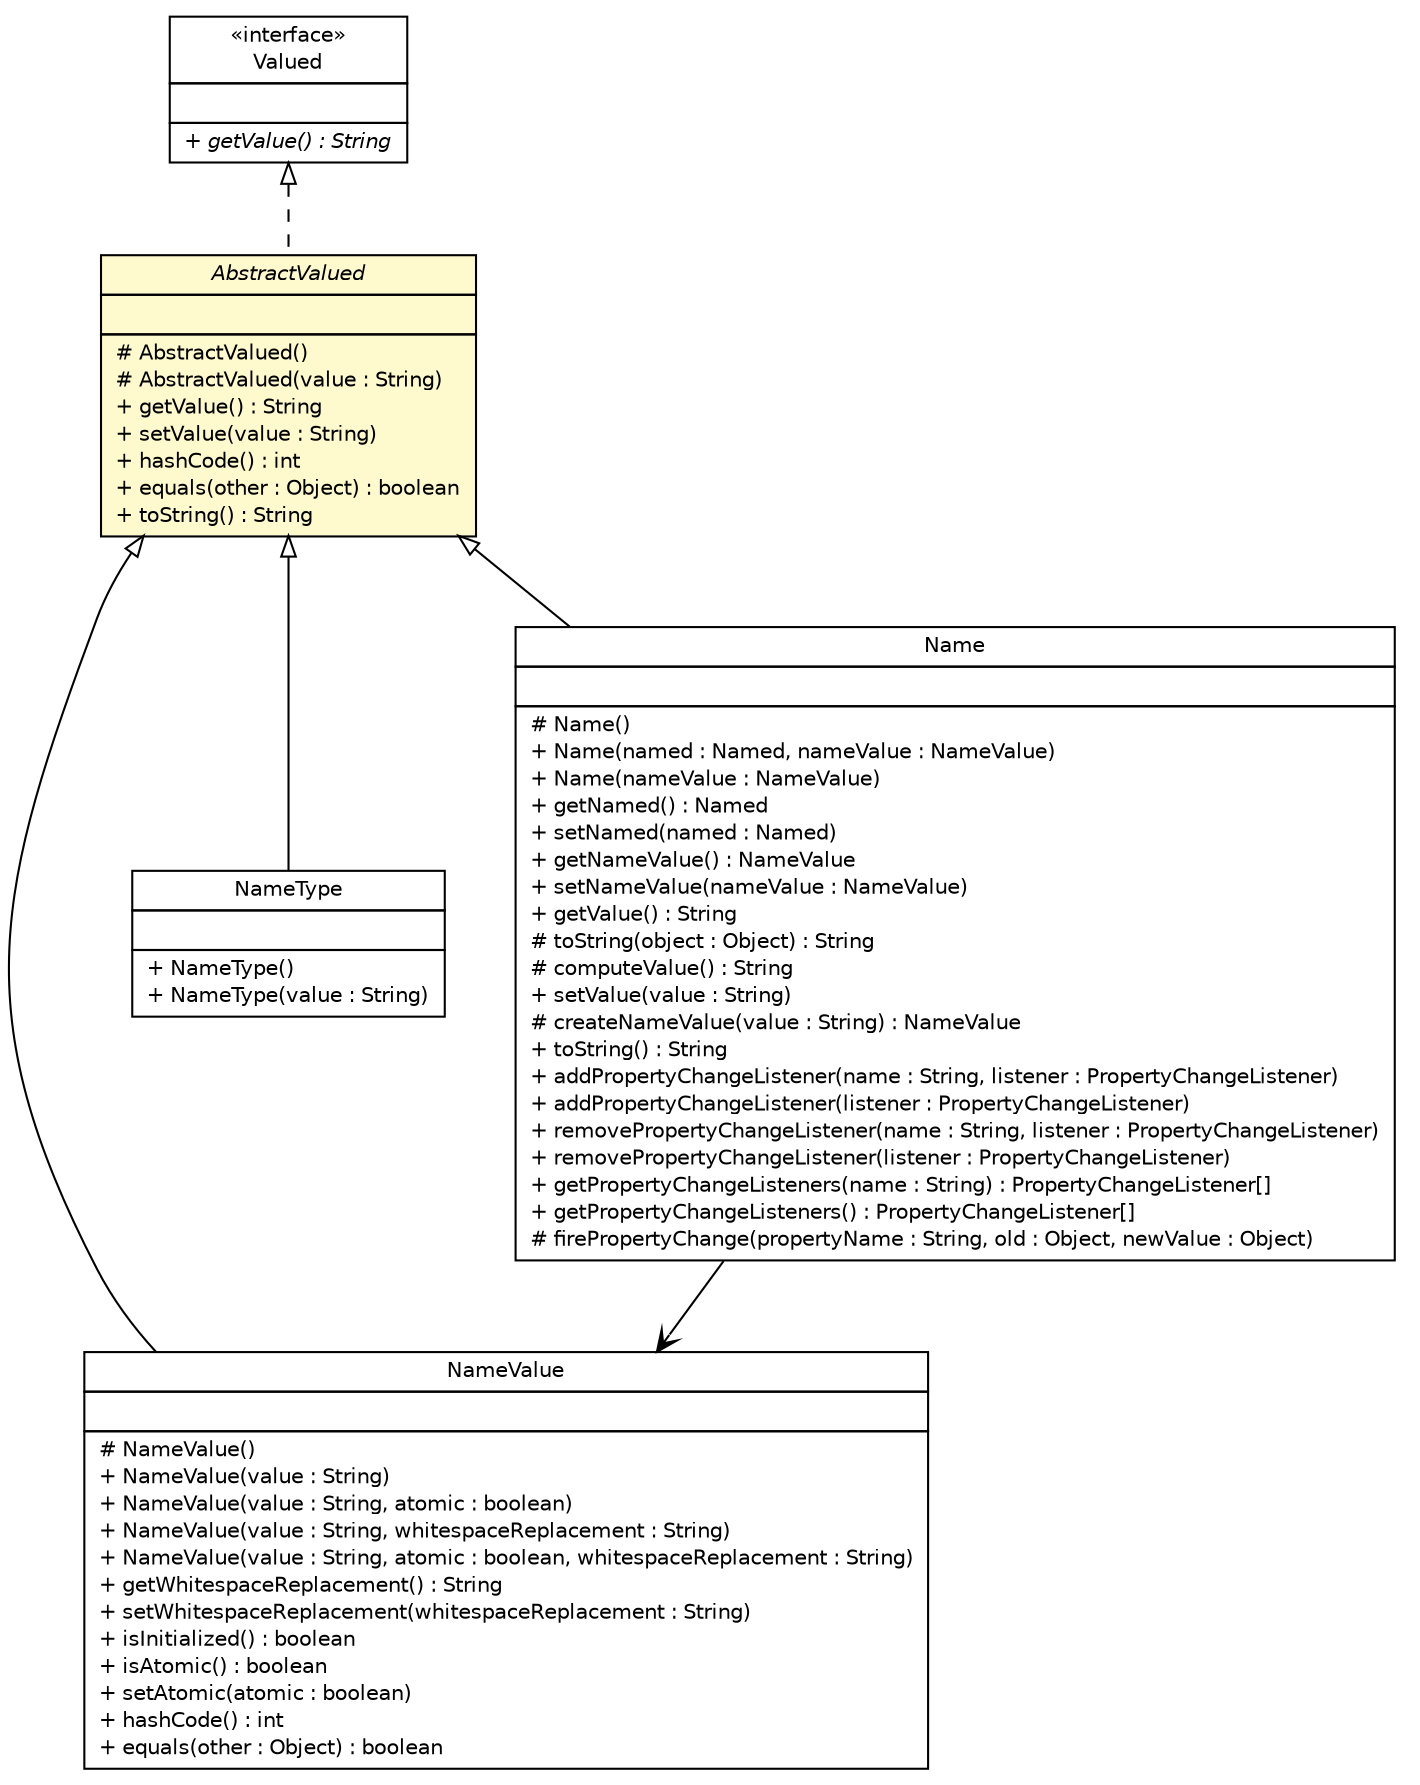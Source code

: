 #!/usr/local/bin/dot
#
# Class diagram 
# Generated by UMLGraph version R5_6-24-gf6e263 (http://www.umlgraph.org/)
#

digraph G {
	edge [fontname="Helvetica",fontsize=10,labelfontname="Helvetica",labelfontsize=10];
	node [fontname="Helvetica",fontsize=10,shape=plaintext];
	nodesep=0.25;
	ranksep=0.5;
	// com.edugility.nomen.Valued
	c44 [label=<<table title="com.edugility.nomen.Valued" border="0" cellborder="1" cellspacing="0" cellpadding="2" port="p" href="./Valued.html">
		<tr><td><table border="0" cellspacing="0" cellpadding="1">
<tr><td align="center" balign="center"> &#171;interface&#187; </td></tr>
<tr><td align="center" balign="center"> Valued </td></tr>
		</table></td></tr>
		<tr><td><table border="0" cellspacing="0" cellpadding="1">
<tr><td align="left" balign="left">  </td></tr>
		</table></td></tr>
		<tr><td><table border="0" cellspacing="0" cellpadding="1">
<tr><td align="left" balign="left"><font face="Helvetica-Oblique" point-size="10.0"> + getValue() : String </font></td></tr>
		</table></td></tr>
		</table>>, URL="./Valued.html", fontname="Helvetica", fontcolor="black", fontsize=10.0];
	// com.edugility.nomen.NameValue
	c45 [label=<<table title="com.edugility.nomen.NameValue" border="0" cellborder="1" cellspacing="0" cellpadding="2" port="p" href="./NameValue.html">
		<tr><td><table border="0" cellspacing="0" cellpadding="1">
<tr><td align="center" balign="center"> NameValue </td></tr>
		</table></td></tr>
		<tr><td><table border="0" cellspacing="0" cellpadding="1">
<tr><td align="left" balign="left">  </td></tr>
		</table></td></tr>
		<tr><td><table border="0" cellspacing="0" cellpadding="1">
<tr><td align="left" balign="left"> # NameValue() </td></tr>
<tr><td align="left" balign="left"> + NameValue(value : String) </td></tr>
<tr><td align="left" balign="left"> + NameValue(value : String, atomic : boolean) </td></tr>
<tr><td align="left" balign="left"> + NameValue(value : String, whitespaceReplacement : String) </td></tr>
<tr><td align="left" balign="left"> + NameValue(value : String, atomic : boolean, whitespaceReplacement : String) </td></tr>
<tr><td align="left" balign="left"> + getWhitespaceReplacement() : String </td></tr>
<tr><td align="left" balign="left"> + setWhitespaceReplacement(whitespaceReplacement : String) </td></tr>
<tr><td align="left" balign="left"> + isInitialized() : boolean </td></tr>
<tr><td align="left" balign="left"> + isAtomic() : boolean </td></tr>
<tr><td align="left" balign="left"> + setAtomic(atomic : boolean) </td></tr>
<tr><td align="left" balign="left"> + hashCode() : int </td></tr>
<tr><td align="left" balign="left"> + equals(other : Object) : boolean </td></tr>
		</table></td></tr>
		</table>>, URL="./NameValue.html", fontname="Helvetica", fontcolor="black", fontsize=10.0];
	// com.edugility.nomen.NameType
	c46 [label=<<table title="com.edugility.nomen.NameType" border="0" cellborder="1" cellspacing="0" cellpadding="2" port="p" href="./NameType.html">
		<tr><td><table border="0" cellspacing="0" cellpadding="1">
<tr><td align="center" balign="center"> NameType </td></tr>
		</table></td></tr>
		<tr><td><table border="0" cellspacing="0" cellpadding="1">
<tr><td align="left" balign="left">  </td></tr>
		</table></td></tr>
		<tr><td><table border="0" cellspacing="0" cellpadding="1">
<tr><td align="left" balign="left"> + NameType() </td></tr>
<tr><td align="left" balign="left"> + NameType(value : String) </td></tr>
		</table></td></tr>
		</table>>, URL="./NameType.html", fontname="Helvetica", fontcolor="black", fontsize=10.0];
	// com.edugility.nomen.Name
	c48 [label=<<table title="com.edugility.nomen.Name" border="0" cellborder="1" cellspacing="0" cellpadding="2" port="p" href="./Name.html">
		<tr><td><table border="0" cellspacing="0" cellpadding="1">
<tr><td align="center" balign="center"> Name </td></tr>
		</table></td></tr>
		<tr><td><table border="0" cellspacing="0" cellpadding="1">
<tr><td align="left" balign="left">  </td></tr>
		</table></td></tr>
		<tr><td><table border="0" cellspacing="0" cellpadding="1">
<tr><td align="left" balign="left"> # Name() </td></tr>
<tr><td align="left" balign="left"> + Name(named : Named, nameValue : NameValue) </td></tr>
<tr><td align="left" balign="left"> + Name(nameValue : NameValue) </td></tr>
<tr><td align="left" balign="left"> + getNamed() : Named </td></tr>
<tr><td align="left" balign="left"> + setNamed(named : Named) </td></tr>
<tr><td align="left" balign="left"> + getNameValue() : NameValue </td></tr>
<tr><td align="left" balign="left"> + setNameValue(nameValue : NameValue) </td></tr>
<tr><td align="left" balign="left"> + getValue() : String </td></tr>
<tr><td align="left" balign="left"> # toString(object : Object) : String </td></tr>
<tr><td align="left" balign="left"> # computeValue() : String </td></tr>
<tr><td align="left" balign="left"> + setValue(value : String) </td></tr>
<tr><td align="left" balign="left"> # createNameValue(value : String) : NameValue </td></tr>
<tr><td align="left" balign="left"> + toString() : String </td></tr>
<tr><td align="left" balign="left"> + addPropertyChangeListener(name : String, listener : PropertyChangeListener) </td></tr>
<tr><td align="left" balign="left"> + addPropertyChangeListener(listener : PropertyChangeListener) </td></tr>
<tr><td align="left" balign="left"> + removePropertyChangeListener(name : String, listener : PropertyChangeListener) </td></tr>
<tr><td align="left" balign="left"> + removePropertyChangeListener(listener : PropertyChangeListener) </td></tr>
<tr><td align="left" balign="left"> + getPropertyChangeListeners(name : String) : PropertyChangeListener[] </td></tr>
<tr><td align="left" balign="left"> + getPropertyChangeListeners() : PropertyChangeListener[] </td></tr>
<tr><td align="left" balign="left"> # firePropertyChange(propertyName : String, old : Object, newValue : Object) </td></tr>
		</table></td></tr>
		</table>>, URL="./Name.html", fontname="Helvetica", fontcolor="black", fontsize=10.0];
	// com.edugility.nomen.AbstractValued
	c49 [label=<<table title="com.edugility.nomen.AbstractValued" border="0" cellborder="1" cellspacing="0" cellpadding="2" port="p" bgcolor="lemonChiffon" href="./AbstractValued.html">
		<tr><td><table border="0" cellspacing="0" cellpadding="1">
<tr><td align="center" balign="center"><font face="Helvetica-Oblique"> AbstractValued </font></td></tr>
		</table></td></tr>
		<tr><td><table border="0" cellspacing="0" cellpadding="1">
<tr><td align="left" balign="left">  </td></tr>
		</table></td></tr>
		<tr><td><table border="0" cellspacing="0" cellpadding="1">
<tr><td align="left" balign="left"> # AbstractValued() </td></tr>
<tr><td align="left" balign="left"> # AbstractValued(value : String) </td></tr>
<tr><td align="left" balign="left"> + getValue() : String </td></tr>
<tr><td align="left" balign="left"> + setValue(value : String) </td></tr>
<tr><td align="left" balign="left"> + hashCode() : int </td></tr>
<tr><td align="left" balign="left"> + equals(other : Object) : boolean </td></tr>
<tr><td align="left" balign="left"> + toString() : String </td></tr>
		</table></td></tr>
		</table>>, URL="./AbstractValued.html", fontname="Helvetica", fontcolor="black", fontsize=10.0];
	//com.edugility.nomen.NameValue extends com.edugility.nomen.AbstractValued
	c49:p -> c45:p [dir=back,arrowtail=empty];
	//com.edugility.nomen.NameType extends com.edugility.nomen.AbstractValued
	c49:p -> c46:p [dir=back,arrowtail=empty];
	//com.edugility.nomen.Name extends com.edugility.nomen.AbstractValued
	c49:p -> c48:p [dir=back,arrowtail=empty];
	//com.edugility.nomen.AbstractValued implements com.edugility.nomen.Valued
	c44:p -> c49:p [dir=back,arrowtail=empty,style=dashed];
	// com.edugility.nomen.Name NAVASSOC com.edugility.nomen.NameValue
	c48:p -> c45:p [taillabel="", label="", headlabel="", fontname="Helvetica", fontcolor="black", fontsize=10.0, color="black", arrowhead=open];
}

